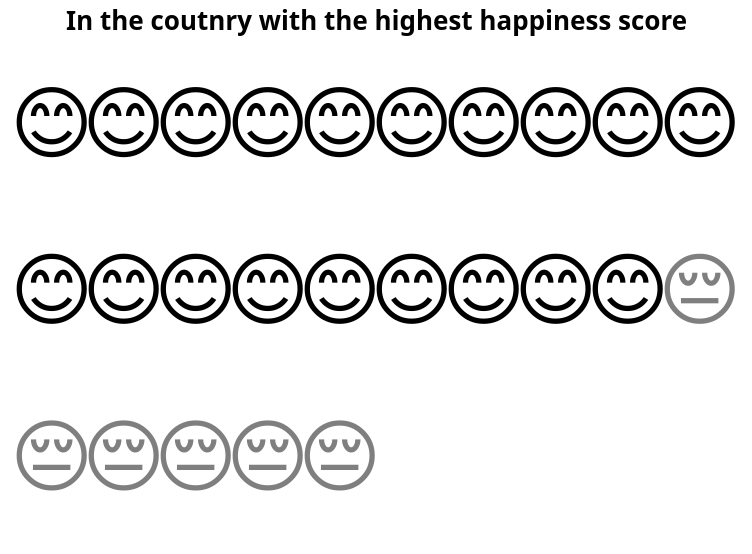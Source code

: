 {
  "$schema": "https://vega.github.io/schema/vega-lite/v4.json",
  "config": {"view": {"stroke": ""}},
  "title": "In the coutnry with the highest happiness score",
  "width": 360,
  "height": 250,
  "data": {
    "values": [
      {"id": 1, "face" : "smile"},
      {"id": 2, "face" : "smile"},
      {"id": 3, "face" : "smile"},
      {"id": 4, "face" : "smile"},
      {"id": 5, "face" : "smile"},
      {"id": 6, "face" : "smile"},
      {"id": 7, "face" : "smile"},
      {"id": 8, "face" : "smile"},
      {"id": 9, "face" : "smile"},
      {"id": 10, "face" : "smile"},
      {"id": 11, "face" : "smile"},
      {"id": 12, "face" : "smile"},
      {"id": 13, "face" : "smile"},
      {"id": 14, "face" : "smile"},
      {"id": 15, "face" : "smile"},
      {"id": 16, "face" : "smile"},
      {"id": 17, "face" : "smile"},
      {"id": 18, "face" : "smile"},
      {"id": 19, "face" : "smile"},
      {"id": 20, "face" : "frown"},
      {"id": 21, "face" : "frown"},
      {"id": 22, "face" : "frown"},
      {"id": 23, "face" : "frown"},
      {"id": 24, "face" : "frown"},
      {"id": 25, "face" : "frown"}]

  },
  "transform": [
    {
      "calculate": "{'smile': '😊', 'frown': '😔'}[datum.face]",
      "as": "emoji"
    },
    {"calculate": "ceil (datum.id/10)", "as": "col"},
    {"calculate": "datum.id - datum.col*10", "as": "row"}
  ],
  "mark": {"type": "text", "baseline": "middle"},
  "encoding": {
    "x": {"field": "row", "type": "ordinal", "axis": null},
    "y": {"field": "col", "type": "ordinal", "axis": null},

    "text": {"field": "emoji", "type": "nominal"},
    "size": {"value": 40},

    "strokeWidth" :  {"value" : 3.0},
    "fillOpacity": {
          "condition": {"test": "datum.face=='smile'", "value": 1},
          "value": 0.5
        }
  }
}
